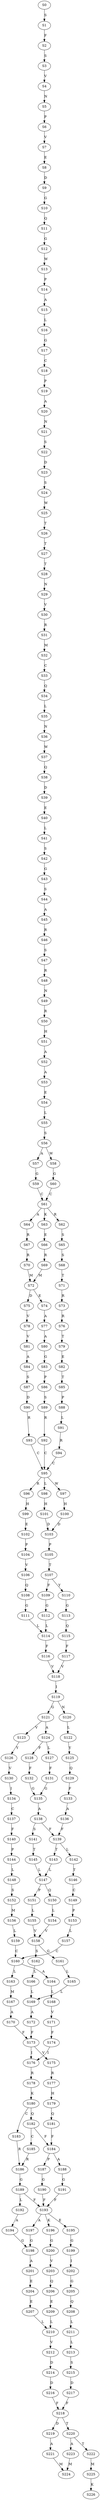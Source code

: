 strict digraph  {
	S0 -> S1 [ label = S ];
	S1 -> S2 [ label = F ];
	S2 -> S3 [ label = S ];
	S3 -> S4 [ label = V ];
	S4 -> S5 [ label = N ];
	S5 -> S6 [ label = P ];
	S6 -> S7 [ label = V ];
	S7 -> S8 [ label = E ];
	S8 -> S9 [ label = D ];
	S9 -> S10 [ label = G ];
	S10 -> S11 [ label = Q ];
	S11 -> S12 [ label = G ];
	S12 -> S13 [ label = W ];
	S13 -> S14 [ label = P ];
	S14 -> S15 [ label = A ];
	S15 -> S16 [ label = L ];
	S16 -> S17 [ label = G ];
	S17 -> S18 [ label = C ];
	S18 -> S19 [ label = P ];
	S19 -> S20 [ label = A ];
	S20 -> S21 [ label = N ];
	S21 -> S22 [ label = S ];
	S22 -> S23 [ label = D ];
	S23 -> S24 [ label = S ];
	S24 -> S25 [ label = W ];
	S25 -> S26 [ label = T ];
	S26 -> S27 [ label = T ];
	S27 -> S28 [ label = T ];
	S28 -> S29 [ label = N ];
	S29 -> S30 [ label = V ];
	S30 -> S31 [ label = R ];
	S31 -> S32 [ label = M ];
	S32 -> S33 [ label = C ];
	S33 -> S34 [ label = Q ];
	S34 -> S35 [ label = L ];
	S35 -> S36 [ label = N ];
	S36 -> S37 [ label = W ];
	S37 -> S38 [ label = Q ];
	S38 -> S39 [ label = D ];
	S39 -> S40 [ label = E ];
	S40 -> S41 [ label = L ];
	S41 -> S42 [ label = S ];
	S42 -> S43 [ label = G ];
	S43 -> S44 [ label = S ];
	S44 -> S45 [ label = A ];
	S45 -> S46 [ label = R ];
	S46 -> S47 [ label = S ];
	S47 -> S48 [ label = R ];
	S48 -> S49 [ label = N ];
	S49 -> S50 [ label = R ];
	S50 -> S51 [ label = H ];
	S51 -> S52 [ label = A ];
	S52 -> S53 [ label = A ];
	S53 -> S54 [ label = E ];
	S54 -> S55 [ label = L ];
	S55 -> S56 [ label = S ];
	S56 -> S57 [ label = A ];
	S56 -> S58 [ label = W ];
	S57 -> S59 [ label = G ];
	S58 -> S60 [ label = G ];
	S59 -> S61 [ label = C ];
	S60 -> S61 [ label = C ];
	S61 -> S62 [ label = R ];
	S61 -> S63 [ label = K ];
	S61 -> S64 [ label = A ];
	S62 -> S65 [ label = S ];
	S63 -> S66 [ label = E ];
	S64 -> S67 [ label = R ];
	S65 -> S68 [ label = S ];
	S66 -> S69 [ label = R ];
	S67 -> S70 [ label = R ];
	S68 -> S71 [ label = T ];
	S69 -> S72 [ label = M ];
	S70 -> S72 [ label = M ];
	S71 -> S73 [ label = R ];
	S72 -> S74 [ label = E ];
	S72 -> S75 [ label = D ];
	S73 -> S76 [ label = R ];
	S74 -> S77 [ label = A ];
	S75 -> S78 [ label = V ];
	S76 -> S79 [ label = T ];
	S77 -> S80 [ label = A ];
	S78 -> S81 [ label = V ];
	S79 -> S82 [ label = E ];
	S80 -> S83 [ label = G ];
	S81 -> S84 [ label = A ];
	S82 -> S85 [ label = T ];
	S83 -> S86 [ label = P ];
	S84 -> S87 [ label = S ];
	S85 -> S88 [ label = P ];
	S86 -> S89 [ label = S ];
	S87 -> S90 [ label = D ];
	S88 -> S91 [ label = L ];
	S89 -> S92 [ label = R ];
	S90 -> S93 [ label = R ];
	S91 -> S94 [ label = R ];
	S92 -> S95 [ label = C ];
	S93 -> S95 [ label = C ];
	S94 -> S95 [ label = C ];
	S95 -> S96 [ label = R ];
	S95 -> S97 [ label = W ];
	S95 -> S98 [ label = L ];
	S96 -> S99 [ label = H ];
	S97 -> S100 [ label = H ];
	S98 -> S101 [ label = H ];
	S99 -> S102 [ label = E ];
	S100 -> S103 [ label = D ];
	S101 -> S103 [ label = D ];
	S102 -> S104 [ label = P ];
	S103 -> S105 [ label = P ];
	S104 -> S106 [ label = V ];
	S105 -> S107 [ label = T ];
	S106 -> S108 [ label = Q ];
	S107 -> S109 [ label = F ];
	S107 -> S110 [ label = Y ];
	S108 -> S111 [ label = G ];
	S109 -> S112 [ label = G ];
	S110 -> S113 [ label = G ];
	S111 -> S114 [ label = L ];
	S112 -> S114 [ label = L ];
	S113 -> S115 [ label = Q ];
	S114 -> S116 [ label = F ];
	S115 -> S117 [ label = F ];
	S116 -> S118 [ label = V ];
	S117 -> S118 [ label = V ];
	S118 -> S119 [ label = I ];
	S119 -> S120 [ label = N ];
	S119 -> S121 [ label = G ];
	S120 -> S122 [ label = L ];
	S121 -> S123 [ label = V ];
	S121 -> S124 [ label = A ];
	S122 -> S125 [ label = Y ];
	S123 -> S126 [ label = Y ];
	S124 -> S127 [ label = L ];
	S124 -> S128 [ label = F ];
	S125 -> S129 [ label = Q ];
	S126 -> S130 [ label = V ];
	S127 -> S131 [ label = F ];
	S128 -> S132 [ label = F ];
	S129 -> S133 [ label = F ];
	S130 -> S134 [ label = I ];
	S131 -> S135 [ label = G ];
	S132 -> S135 [ label = G ];
	S133 -> S136 [ label = A ];
	S134 -> S137 [ label = C ];
	S135 -> S138 [ label = A ];
	S136 -> S139 [ label = F ];
	S137 -> S140 [ label = F ];
	S138 -> S139 [ label = F ];
	S138 -> S141 [ label = S ];
	S139 -> S142 [ label = L ];
	S139 -> S143 [ label = T ];
	S140 -> S144 [ label = P ];
	S141 -> S145 [ label = T ];
	S142 -> S146 [ label = T ];
	S143 -> S147 [ label = L ];
	S144 -> S148 [ label = L ];
	S145 -> S147 [ label = L ];
	S146 -> S149 [ label = C ];
	S147 -> S150 [ label = Q ];
	S147 -> S151 [ label = P ];
	S148 -> S152 [ label = S ];
	S149 -> S153 [ label = P ];
	S150 -> S154 [ label = L ];
	S151 -> S155 [ label = L ];
	S152 -> S156 [ label = M ];
	S153 -> S157 [ label = L ];
	S154 -> S158 [ label = V ];
	S155 -> S158 [ label = V ];
	S156 -> S159 [ label = L ];
	S157 -> S160 [ label = C ];
	S158 -> S161 [ label = G ];
	S158 -> S162 [ label = S ];
	S159 -> S160 [ label = C ];
	S160 -> S163 [ label = L ];
	S160 -> S164 [ label = A ];
	S161 -> S165 [ label = L ];
	S162 -> S166 [ label = L ];
	S163 -> S167 [ label = M ];
	S164 -> S168 [ label = L ];
	S165 -> S169 [ label = L ];
	S166 -> S169 [ label = L ];
	S167 -> S170 [ label = A ];
	S168 -> S171 [ label = V ];
	S169 -> S172 [ label = A ];
	S170 -> S173 [ label = F ];
	S171 -> S174 [ label = F ];
	S172 -> S173 [ label = F ];
	S173 -> S175 [ label = V ];
	S173 -> S176 [ label = I ];
	S174 -> S176 [ label = I ];
	S175 -> S177 [ label = R ];
	S176 -> S178 [ label = R ];
	S177 -> S179 [ label = H ];
	S178 -> S180 [ label = K ];
	S179 -> S181 [ label = Q ];
	S180 -> S182 [ label = Q ];
	S180 -> S183 [ label = C ];
	S181 -> S184 [ label = F ];
	S182 -> S184 [ label = F ];
	S182 -> S185 [ label = C ];
	S183 -> S186 [ label = R ];
	S184 -> S187 [ label = P ];
	S184 -> S188 [ label = A ];
	S185 -> S186 [ label = R ];
	S186 -> S189 [ label = G ];
	S187 -> S190 [ label = G ];
	S188 -> S191 [ label = G ];
	S189 -> S192 [ label = L ];
	S189 -> S193 [ label = F ];
	S190 -> S193 [ label = F ];
	S191 -> S193 [ label = F ];
	S192 -> S194 [ label = A ];
	S193 -> S195 [ label = E ];
	S193 -> S196 [ label = K ];
	S193 -> S197 [ label = A ];
	S194 -> S198 [ label = G ];
	S195 -> S199 [ label = G ];
	S196 -> S200 [ label = G ];
	S197 -> S198 [ label = G ];
	S198 -> S201 [ label = A ];
	S199 -> S202 [ label = I ];
	S200 -> S203 [ label = V ];
	S201 -> S204 [ label = E ];
	S202 -> S205 [ label = G ];
	S203 -> S206 [ label = Q ];
	S204 -> S207 [ label = E ];
	S205 -> S208 [ label = Q ];
	S206 -> S209 [ label = E ];
	S207 -> S210 [ label = L ];
	S208 -> S211 [ label = L ];
	S209 -> S210 [ label = L ];
	S210 -> S212 [ label = V ];
	S211 -> S213 [ label = L ];
	S212 -> S214 [ label = D ];
	S213 -> S215 [ label = S ];
	S214 -> S216 [ label = D ];
	S215 -> S217 [ label = D ];
	S216 -> S218 [ label = F ];
	S217 -> S218 [ label = F ];
	S218 -> S219 [ label = D ];
	S218 -> S220 [ label = T ];
	S219 -> S221 [ label = A ];
	S220 -> S222 [ label = T ];
	S220 -> S223 [ label = A ];
	S221 -> S224 [ label = M ];
	S222 -> S225 [ label = M ];
	S223 -> S224 [ label = M ];
	S225 -> S226 [ label = K ];
}
